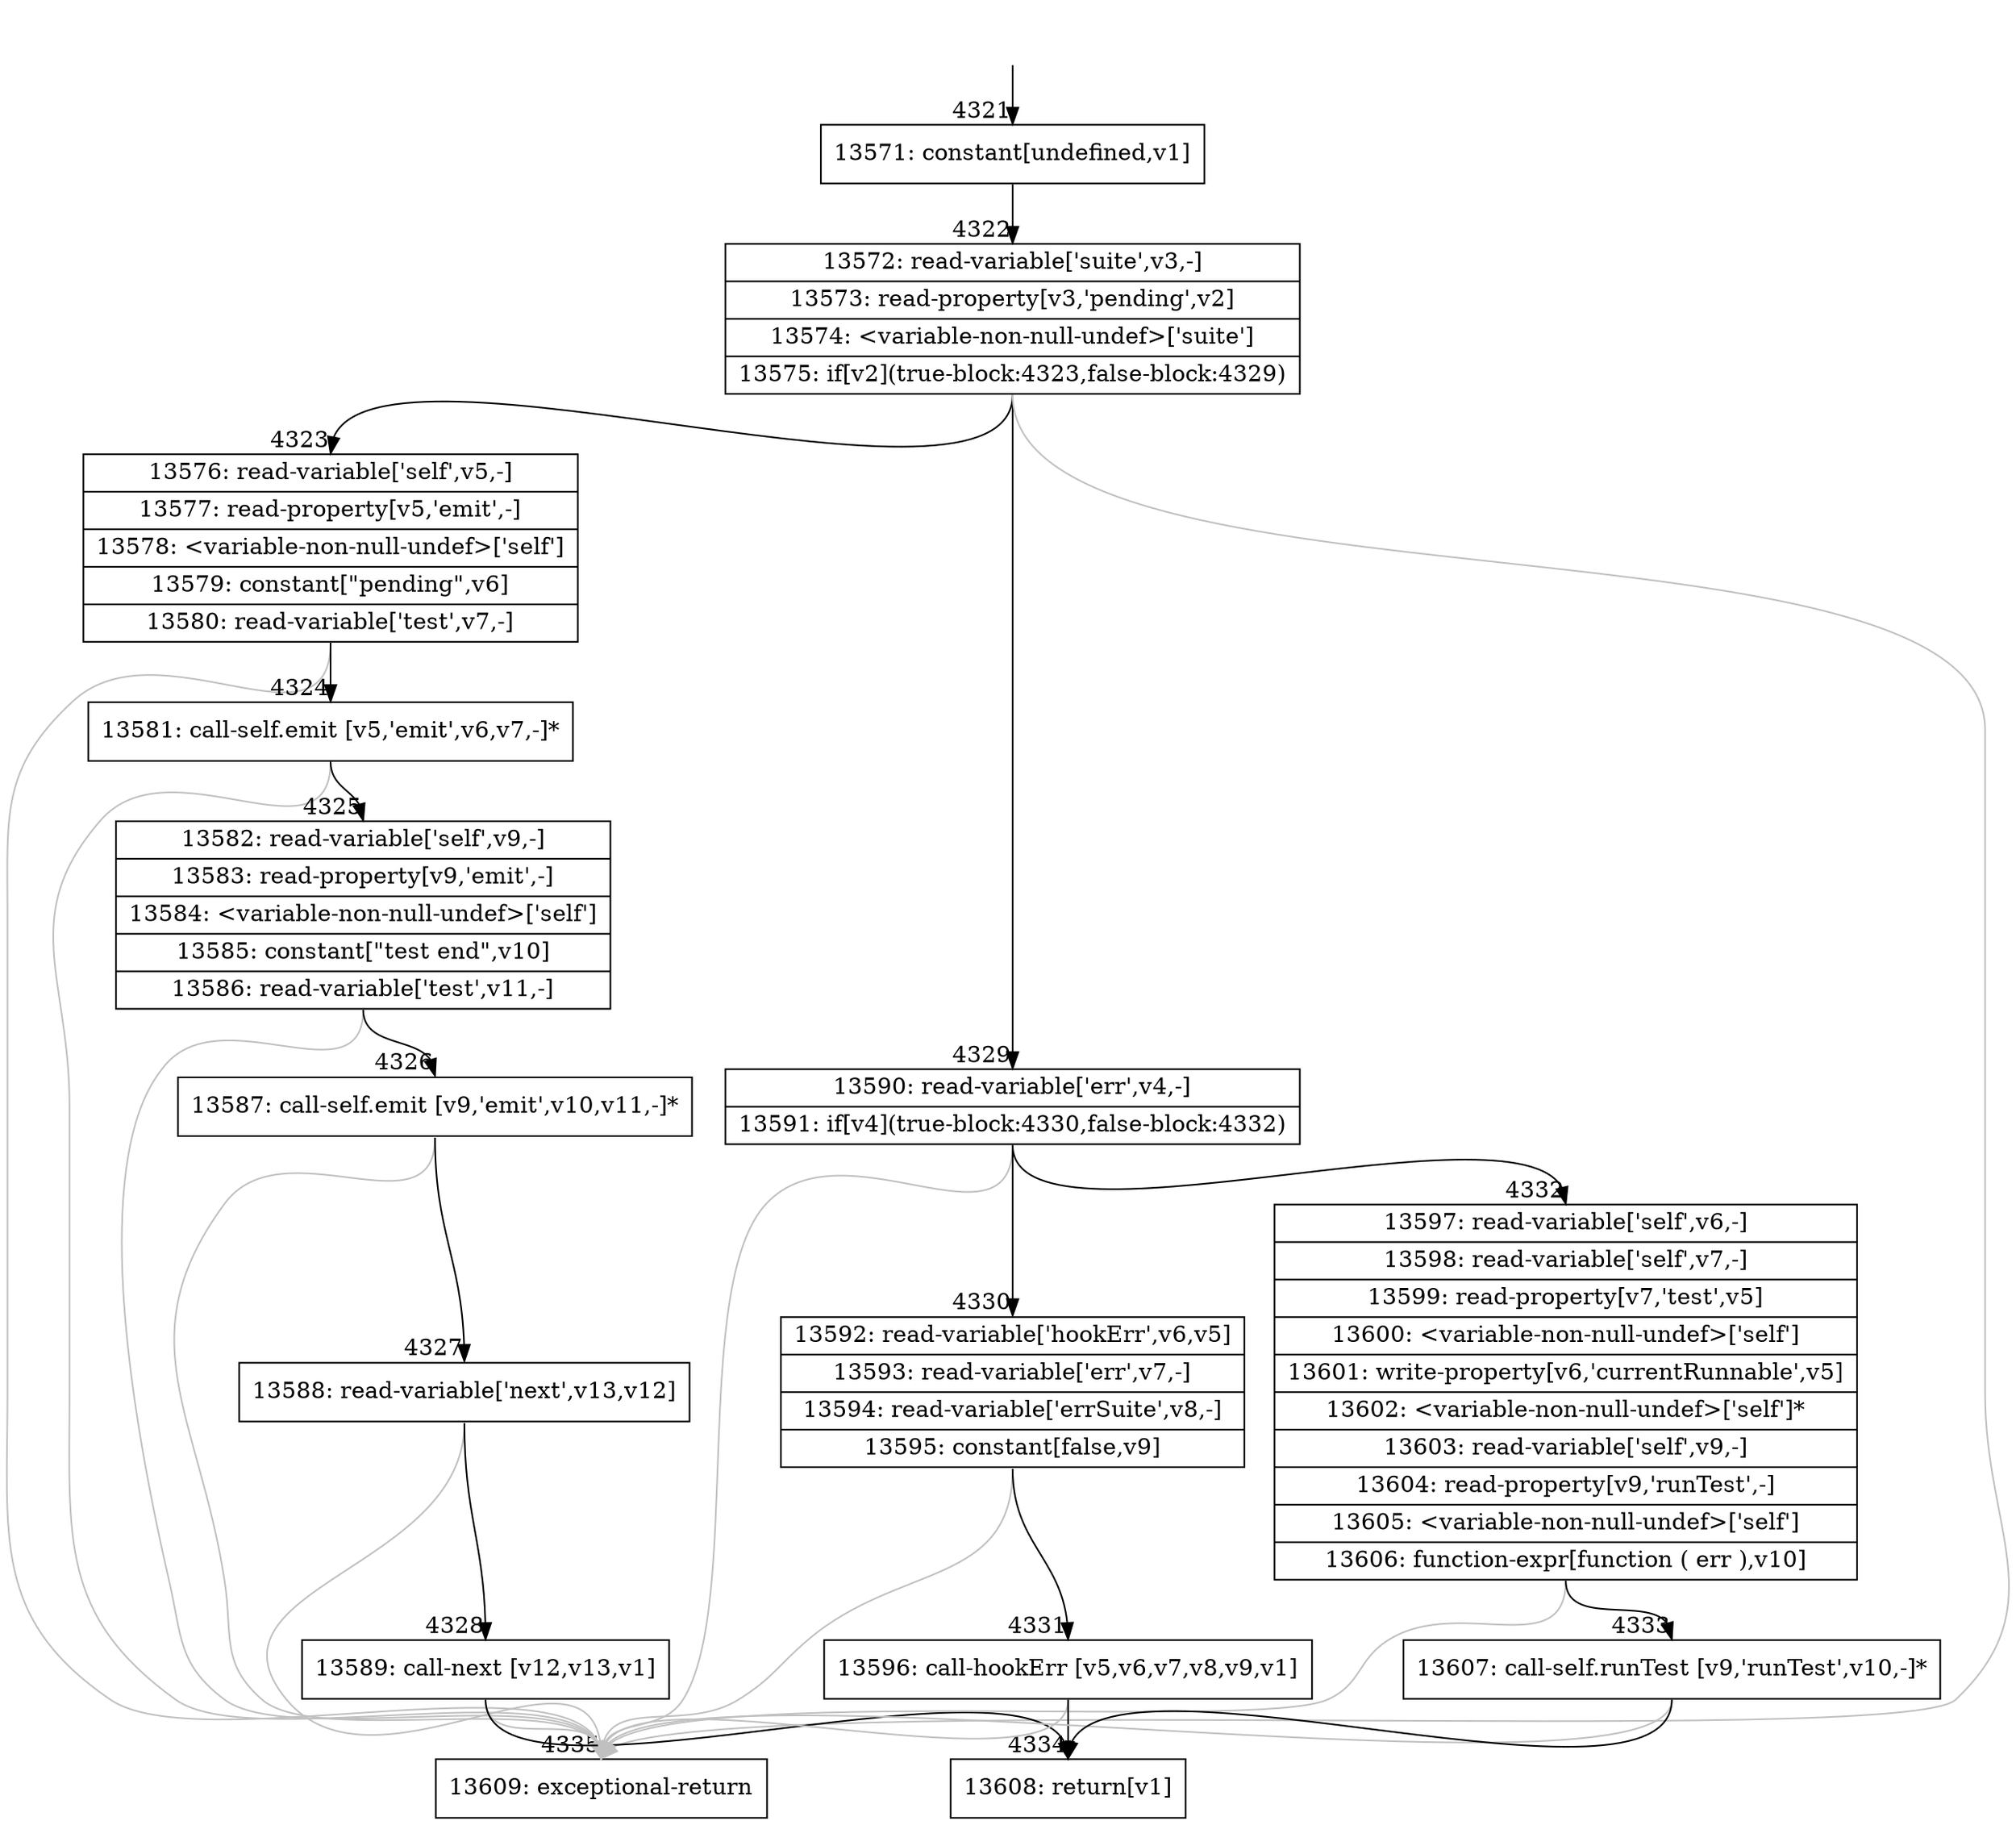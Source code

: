 digraph {
rankdir="TD"
BB_entry390[shape=none,label=""];
BB_entry390 -> BB4321 [tailport=s, headport=n, headlabel="    4321"]
BB4321 [shape=record label="{13571: constant[undefined,v1]}" ] 
BB4321 -> BB4322 [tailport=s, headport=n, headlabel="      4322"]
BB4322 [shape=record label="{13572: read-variable['suite',v3,-]|13573: read-property[v3,'pending',v2]|13574: \<variable-non-null-undef\>['suite']|13575: if[v2](true-block:4323,false-block:4329)}" ] 
BB4322 -> BB4323 [tailport=s, headport=n, headlabel="      4323"]
BB4322 -> BB4329 [tailport=s, headport=n, headlabel="      4329"]
BB4322 -> BB4335 [tailport=s, headport=n, color=gray, headlabel="      4335"]
BB4323 [shape=record label="{13576: read-variable['self',v5,-]|13577: read-property[v5,'emit',-]|13578: \<variable-non-null-undef\>['self']|13579: constant[\"pending\",v6]|13580: read-variable['test',v7,-]}" ] 
BB4323 -> BB4324 [tailport=s, headport=n, headlabel="      4324"]
BB4323 -> BB4335 [tailport=s, headport=n, color=gray]
BB4324 [shape=record label="{13581: call-self.emit [v5,'emit',v6,v7,-]*}" ] 
BB4324 -> BB4325 [tailport=s, headport=n, headlabel="      4325"]
BB4324 -> BB4335 [tailport=s, headport=n, color=gray]
BB4325 [shape=record label="{13582: read-variable['self',v9,-]|13583: read-property[v9,'emit',-]|13584: \<variable-non-null-undef\>['self']|13585: constant[\"test end\",v10]|13586: read-variable['test',v11,-]}" ] 
BB4325 -> BB4326 [tailport=s, headport=n, headlabel="      4326"]
BB4325 -> BB4335 [tailport=s, headport=n, color=gray]
BB4326 [shape=record label="{13587: call-self.emit [v9,'emit',v10,v11,-]*}" ] 
BB4326 -> BB4327 [tailport=s, headport=n, headlabel="      4327"]
BB4326 -> BB4335 [tailport=s, headport=n, color=gray]
BB4327 [shape=record label="{13588: read-variable['next',v13,v12]}" ] 
BB4327 -> BB4328 [tailport=s, headport=n, headlabel="      4328"]
BB4327 -> BB4335 [tailport=s, headport=n, color=gray]
BB4328 [shape=record label="{13589: call-next [v12,v13,v1]}" ] 
BB4328 -> BB4334 [tailport=s, headport=n, headlabel="      4334"]
BB4328 -> BB4335 [tailport=s, headport=n, color=gray]
BB4329 [shape=record label="{13590: read-variable['err',v4,-]|13591: if[v4](true-block:4330,false-block:4332)}" ] 
BB4329 -> BB4330 [tailport=s, headport=n, headlabel="      4330"]
BB4329 -> BB4332 [tailport=s, headport=n, headlabel="      4332"]
BB4329 -> BB4335 [tailport=s, headport=n, color=gray]
BB4330 [shape=record label="{13592: read-variable['hookErr',v6,v5]|13593: read-variable['err',v7,-]|13594: read-variable['errSuite',v8,-]|13595: constant[false,v9]}" ] 
BB4330 -> BB4331 [tailport=s, headport=n, headlabel="      4331"]
BB4330 -> BB4335 [tailport=s, headport=n, color=gray]
BB4331 [shape=record label="{13596: call-hookErr [v5,v6,v7,v8,v9,v1]}" ] 
BB4331 -> BB4334 [tailport=s, headport=n]
BB4331 -> BB4335 [tailport=s, headport=n, color=gray]
BB4332 [shape=record label="{13597: read-variable['self',v6,-]|13598: read-variable['self',v7,-]|13599: read-property[v7,'test',v5]|13600: \<variable-non-null-undef\>['self']|13601: write-property[v6,'currentRunnable',v5]|13602: \<variable-non-null-undef\>['self']*|13603: read-variable['self',v9,-]|13604: read-property[v9,'runTest',-]|13605: \<variable-non-null-undef\>['self']|13606: function-expr[function ( err ),v10]}" ] 
BB4332 -> BB4333 [tailport=s, headport=n, headlabel="      4333"]
BB4332 -> BB4335 [tailport=s, headport=n, color=gray]
BB4333 [shape=record label="{13607: call-self.runTest [v9,'runTest',v10,-]*}" ] 
BB4333 -> BB4334 [tailport=s, headport=n]
BB4333 -> BB4335 [tailport=s, headport=n, color=gray]
BB4334 [shape=record label="{13608: return[v1]}" ] 
BB4335 [shape=record label="{13609: exceptional-return}" ] 
//#$~ 5078
}
